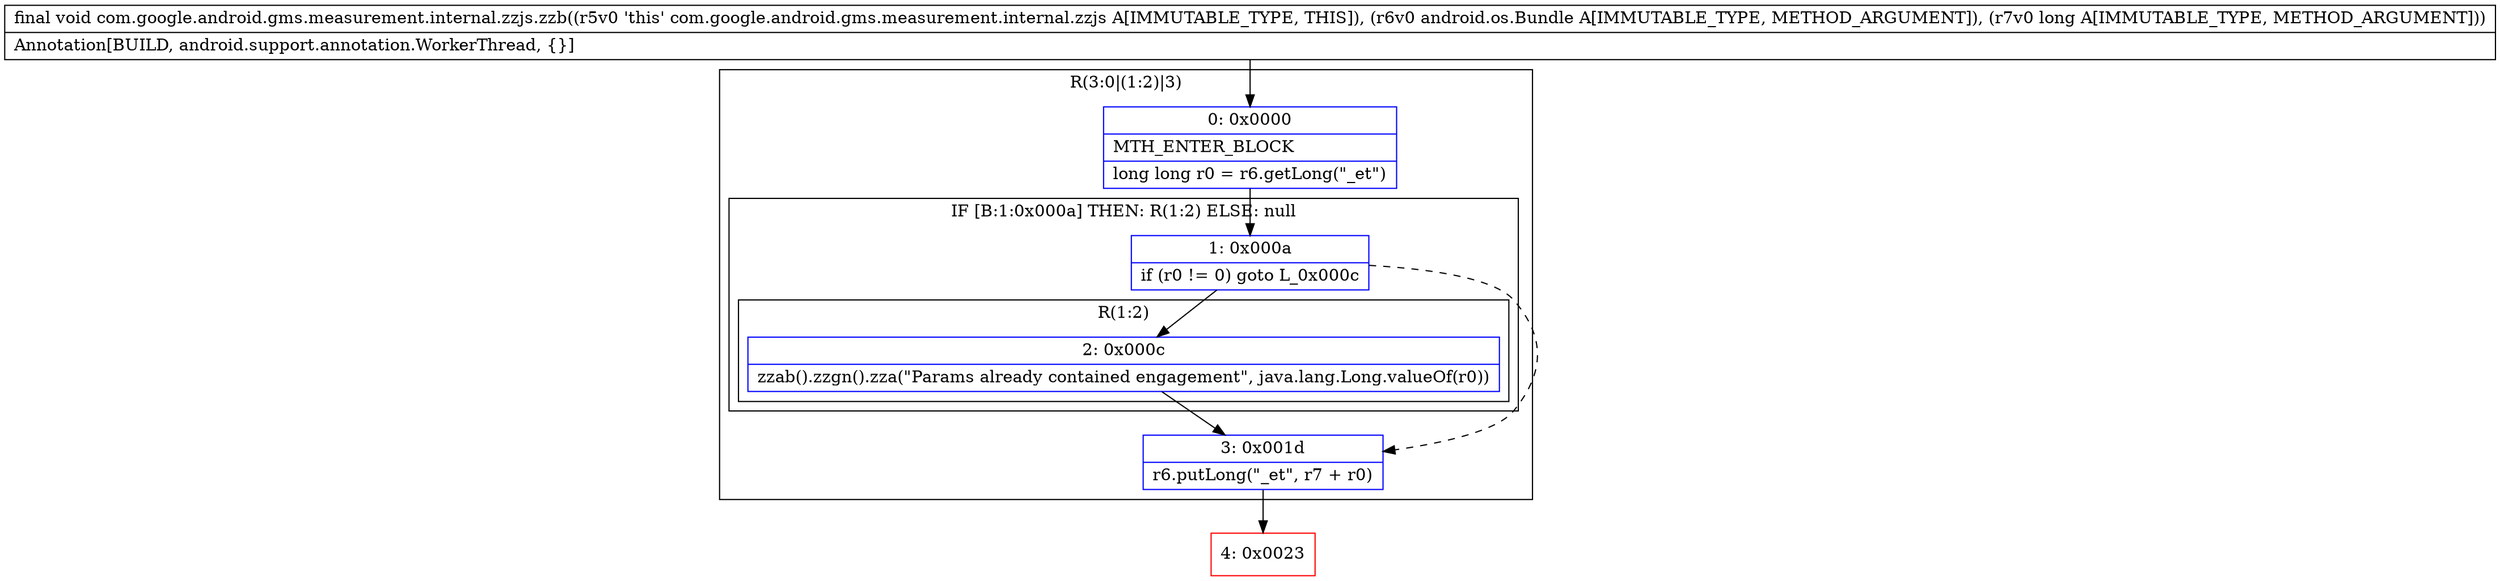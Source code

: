 digraph "CFG forcom.google.android.gms.measurement.internal.zzjs.zzb(Landroid\/os\/Bundle;J)V" {
subgraph cluster_Region_729721020 {
label = "R(3:0|(1:2)|3)";
node [shape=record,color=blue];
Node_0 [shape=record,label="{0\:\ 0x0000|MTH_ENTER_BLOCK\l|long long r0 = r6.getLong(\"_et\")\l}"];
subgraph cluster_IfRegion_844349492 {
label = "IF [B:1:0x000a] THEN: R(1:2) ELSE: null";
node [shape=record,color=blue];
Node_1 [shape=record,label="{1\:\ 0x000a|if (r0 != 0) goto L_0x000c\l}"];
subgraph cluster_Region_2002636984 {
label = "R(1:2)";
node [shape=record,color=blue];
Node_2 [shape=record,label="{2\:\ 0x000c|zzab().zzgn().zza(\"Params already contained engagement\", java.lang.Long.valueOf(r0))\l}"];
}
}
Node_3 [shape=record,label="{3\:\ 0x001d|r6.putLong(\"_et\", r7 + r0)\l}"];
}
Node_4 [shape=record,color=red,label="{4\:\ 0x0023}"];
MethodNode[shape=record,label="{final void com.google.android.gms.measurement.internal.zzjs.zzb((r5v0 'this' com.google.android.gms.measurement.internal.zzjs A[IMMUTABLE_TYPE, THIS]), (r6v0 android.os.Bundle A[IMMUTABLE_TYPE, METHOD_ARGUMENT]), (r7v0 long A[IMMUTABLE_TYPE, METHOD_ARGUMENT]))  | Annotation[BUILD, android.support.annotation.WorkerThread, \{\}]\l}"];
MethodNode -> Node_0;
Node_0 -> Node_1;
Node_1 -> Node_2;
Node_1 -> Node_3[style=dashed];
Node_2 -> Node_3;
Node_3 -> Node_4;
}

